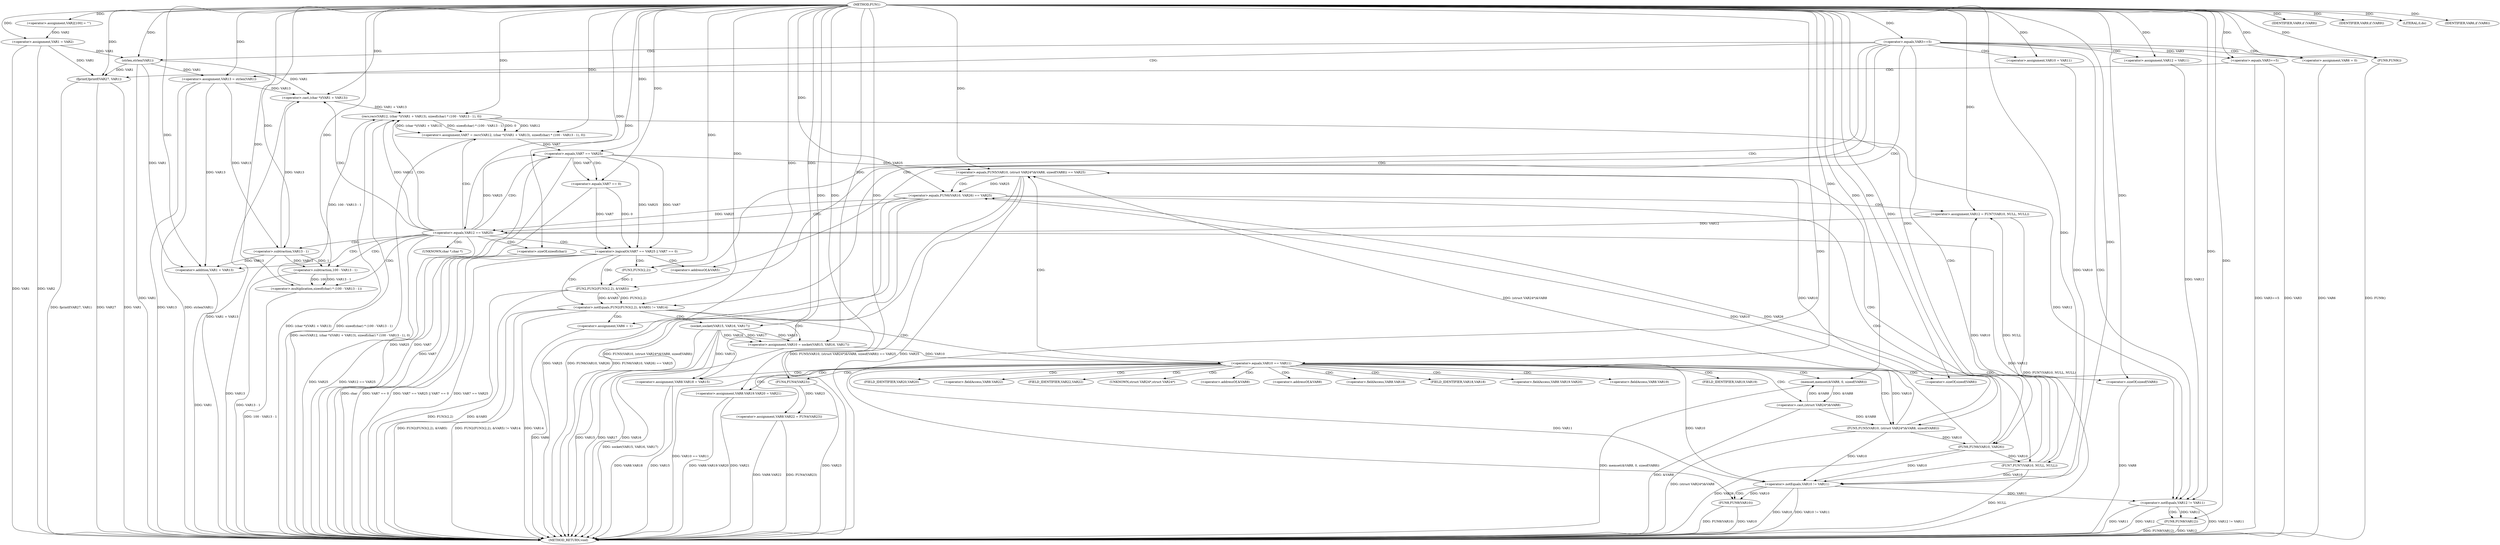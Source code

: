 digraph FUN1 {  
"1000100" [label = "(METHOD,FUN1)" ]
"1000283" [label = "(METHOD_RETURN,void)" ]
"1000104" [label = "(<operator>.assignment,VAR2[100] = \"\")" ]
"1000107" [label = "(<operator>.assignment,VAR1 = VAR2)" ]
"1000111" [label = "(<operator>.equals,VAR3==5)" ]
"1000118" [label = "(<operator>.assignment,VAR6 = 0)" ]
"1000125" [label = "(<operator>.assignment,VAR10 = VAR11)" ]
"1000129" [label = "(<operator>.assignment,VAR12 = VAR11)" ]
"1000133" [label = "(<operator>.assignment,VAR13 = strlen(VAR1))" ]
"1000135" [label = "(strlen,strlen(VAR1))" ]
"1000140" [label = "(<operator>.notEquals,FUN2(FUN3(2,2), &VAR5) != VAR14)" ]
"1000141" [label = "(FUN2,FUN2(FUN3(2,2), &VAR5))" ]
"1000142" [label = "(FUN3,FUN3(2,2))" ]
"1000150" [label = "(<operator>.assignment,VAR6 = 1)" ]
"1000153" [label = "(<operator>.assignment,VAR10 = socket(VAR15, VAR16, VAR17))" ]
"1000155" [label = "(socket,socket(VAR15, VAR16, VAR17))" ]
"1000160" [label = "(<operator>.equals,VAR10 == VAR11)" ]
"1000165" [label = "(memset,memset(&VAR8, 0, sizeof(VAR8)))" ]
"1000169" [label = "(<operator>.sizeOf,sizeof(VAR8))" ]
"1000171" [label = "(<operator>.assignment,VAR8.VAR18 = VAR15)" ]
"1000176" [label = "(<operator>.assignment,VAR8.VAR19.VAR20 = VAR21)" ]
"1000183" [label = "(<operator>.assignment,VAR8.VAR22 = FUN4(VAR23))" ]
"1000187" [label = "(FUN4,FUN4(VAR23))" ]
"1000190" [label = "(<operator>.equals,FUN5(VAR10, (struct VAR24*)&VAR8, sizeof(VAR8)) == VAR25)" ]
"1000191" [label = "(FUN5,FUN5(VAR10, (struct VAR24*)&VAR8, sizeof(VAR8)))" ]
"1000193" [label = "(<operator>.cast,(struct VAR24*)&VAR8)" ]
"1000197" [label = "(<operator>.sizeOf,sizeof(VAR8))" ]
"1000203" [label = "(<operator>.equals,FUN6(VAR10, VAR26) == VAR25)" ]
"1000204" [label = "(FUN6,FUN6(VAR10, VAR26))" ]
"1000210" [label = "(<operator>.assignment,VAR12 = FUN7(VAR10, NULL, NULL))" ]
"1000212" [label = "(FUN7,FUN7(VAR10, NULL, NULL))" ]
"1000217" [label = "(<operator>.equals,VAR12 == VAR25)" ]
"1000222" [label = "(<operator>.assignment,VAR7 = recv(VAR12, (char *)(VAR1 + VAR13), sizeof(char) * (100 - VAR13 - 1), 0))" ]
"1000224" [label = "(recv,recv(VAR12, (char *)(VAR1 + VAR13), sizeof(char) * (100 - VAR13 - 1), 0))" ]
"1000226" [label = "(<operator>.cast,(char *)(VAR1 + VAR13))" ]
"1000228" [label = "(<operator>.addition,VAR1 + VAR13)" ]
"1000231" [label = "(<operator>.multiplication,sizeof(char) * (100 - VAR13 - 1))" ]
"1000232" [label = "(<operator>.sizeOf,sizeof(char))" ]
"1000234" [label = "(<operator>.subtraction,100 - VAR13 - 1)" ]
"1000236" [label = "(<operator>.subtraction,VAR13 - 1)" ]
"1000241" [label = "(<operator>.logicalOr,VAR7 == VAR25 || VAR7 == 0)" ]
"1000242" [label = "(<operator>.equals,VAR7 == VAR25)" ]
"1000245" [label = "(<operator>.equals,VAR7 == 0)" ]
"1000251" [label = "(IDENTIFIER,VAR9,if (VAR9))" ]
"1000254" [label = "(IDENTIFIER,VAR9,if (VAR9))" ]
"1000256" [label = "(LITERAL,0,do)" ]
"1000258" [label = "(<operator>.notEquals,VAR10 != VAR11)" ]
"1000262" [label = "(FUN8,FUN8(VAR10))" ]
"1000265" [label = "(<operator>.notEquals,VAR12 != VAR11)" ]
"1000269" [label = "(FUN8,FUN8(VAR12))" ]
"1000272" [label = "(IDENTIFIER,VAR6,if (VAR6))" ]
"1000274" [label = "(FUN9,FUN9())" ]
"1000276" [label = "(<operator>.equals,VAR3==5)" ]
"1000280" [label = "(fprintf,fprintf(VAR27, VAR1))" ]
"1000145" [label = "(<operator>.addressOf,&VAR5)" ]
"1000166" [label = "(<operator>.addressOf,&VAR8)" ]
"1000172" [label = "(<operator>.fieldAccess,VAR8.VAR18)" ]
"1000174" [label = "(FIELD_IDENTIFIER,VAR18,VAR18)" ]
"1000177" [label = "(<operator>.fieldAccess,VAR8.VAR19.VAR20)" ]
"1000178" [label = "(<operator>.fieldAccess,VAR8.VAR19)" ]
"1000180" [label = "(FIELD_IDENTIFIER,VAR19,VAR19)" ]
"1000181" [label = "(FIELD_IDENTIFIER,VAR20,VAR20)" ]
"1000184" [label = "(<operator>.fieldAccess,VAR8.VAR22)" ]
"1000186" [label = "(FIELD_IDENTIFIER,VAR22,VAR22)" ]
"1000194" [label = "(UNKNOWN,struct VAR24*,struct VAR24*)" ]
"1000195" [label = "(<operator>.addressOf,&VAR8)" ]
"1000227" [label = "(UNKNOWN,char *,char *)" ]
  "1000155" -> "1000283"  [ label = "DDG: VAR16"] 
  "1000155" -> "1000283"  [ label = "DDG: VAR15"] 
  "1000176" -> "1000283"  [ label = "DDG: VAR21"] 
  "1000258" -> "1000283"  [ label = "DDG: VAR10"] 
  "1000187" -> "1000283"  [ label = "DDG: VAR23"] 
  "1000171" -> "1000283"  [ label = "DDG: VAR8.VAR18"] 
  "1000183" -> "1000283"  [ label = "DDG: FUN4(VAR23)"] 
  "1000141" -> "1000283"  [ label = "DDG: FUN3(2,2)"] 
  "1000107" -> "1000283"  [ label = "DDG: VAR1"] 
  "1000236" -> "1000283"  [ label = "DDG: VAR13"] 
  "1000280" -> "1000283"  [ label = "DDG: VAR1"] 
  "1000234" -> "1000283"  [ label = "DDG: VAR13 - 1"] 
  "1000150" -> "1000283"  [ label = "DDG: VAR6"] 
  "1000232" -> "1000283"  [ label = "DDG: char"] 
  "1000280" -> "1000283"  [ label = "DDG: fprintf(VAR27, VAR1)"] 
  "1000190" -> "1000283"  [ label = "DDG: FUN5(VAR10, (struct VAR24*)&VAR8, sizeof(VAR8)) == VAR25"] 
  "1000224" -> "1000283"  [ label = "DDG: (char *)(VAR1 + VAR13)"] 
  "1000217" -> "1000283"  [ label = "DDG: VAR25"] 
  "1000217" -> "1000283"  [ label = "DDG: VAR12 == VAR25"] 
  "1000160" -> "1000283"  [ label = "DDG: VAR10 == VAR11"] 
  "1000226" -> "1000283"  [ label = "DDG: VAR1 + VAR13"] 
  "1000212" -> "1000283"  [ label = "DDG: NULL"] 
  "1000204" -> "1000283"  [ label = "DDG: VAR26"] 
  "1000140" -> "1000283"  [ label = "DDG: FUN2(FUN3(2,2), &VAR5)"] 
  "1000269" -> "1000283"  [ label = "DDG: FUN8(VAR12)"] 
  "1000140" -> "1000283"  [ label = "DDG: FUN2(FUN3(2,2), &VAR5) != VAR14"] 
  "1000193" -> "1000283"  [ label = "DDG: &VAR8"] 
  "1000183" -> "1000283"  [ label = "DDG: VAR8.VAR22"] 
  "1000265" -> "1000283"  [ label = "DDG: VAR12 != VAR11"] 
  "1000228" -> "1000283"  [ label = "DDG: VAR1"] 
  "1000153" -> "1000283"  [ label = "DDG: socket(VAR15, VAR16, VAR17)"] 
  "1000155" -> "1000283"  [ label = "DDG: VAR17"] 
  "1000265" -> "1000283"  [ label = "DDG: VAR11"] 
  "1000133" -> "1000283"  [ label = "DDG: VAR13"] 
  "1000190" -> "1000283"  [ label = "DDG: FUN5(VAR10, (struct VAR24*)&VAR8, sizeof(VAR8))"] 
  "1000203" -> "1000283"  [ label = "DDG: FUN6(VAR10, VAR26) == VAR25"] 
  "1000274" -> "1000283"  [ label = "DDG: FUN9()"] 
  "1000262" -> "1000283"  [ label = "DDG: VAR10"] 
  "1000258" -> "1000283"  [ label = "DDG: VAR10 != VAR11"] 
  "1000203" -> "1000283"  [ label = "DDG: VAR25"] 
  "1000265" -> "1000283"  [ label = "DDG: VAR12"] 
  "1000224" -> "1000283"  [ label = "DDG: sizeof(char) * (100 - VAR13 - 1)"] 
  "1000276" -> "1000283"  [ label = "DDG: VAR3==5"] 
  "1000210" -> "1000283"  [ label = "DDG: FUN7(VAR10, NULL, NULL)"] 
  "1000262" -> "1000283"  [ label = "DDG: FUN8(VAR10)"] 
  "1000190" -> "1000283"  [ label = "DDG: VAR25"] 
  "1000133" -> "1000283"  [ label = "DDG: strlen(VAR1)"] 
  "1000191" -> "1000283"  [ label = "DDG: (struct VAR24*)&VAR8"] 
  "1000280" -> "1000283"  [ label = "DDG: VAR27"] 
  "1000231" -> "1000283"  [ label = "DDG: 100 - VAR13 - 1"] 
  "1000135" -> "1000283"  [ label = "DDG: VAR1"] 
  "1000276" -> "1000283"  [ label = "DDG: VAR3"] 
  "1000241" -> "1000283"  [ label = "DDG: VAR7 == VAR25"] 
  "1000141" -> "1000283"  [ label = "DDG: &VAR5"] 
  "1000176" -> "1000283"  [ label = "DDG: VAR8.VAR19.VAR20"] 
  "1000242" -> "1000283"  [ label = "DDG: VAR25"] 
  "1000269" -> "1000283"  [ label = "DDG: VAR12"] 
  "1000241" -> "1000283"  [ label = "DDG: VAR7 == 0"] 
  "1000118" -> "1000283"  [ label = "DDG: VAR6"] 
  "1000245" -> "1000283"  [ label = "DDG: VAR7"] 
  "1000241" -> "1000283"  [ label = "DDG: VAR7 == VAR25 || VAR7 == 0"] 
  "1000140" -> "1000283"  [ label = "DDG: VAR14"] 
  "1000242" -> "1000283"  [ label = "DDG: VAR7"] 
  "1000171" -> "1000283"  [ label = "DDG: VAR15"] 
  "1000107" -> "1000283"  [ label = "DDG: VAR2"] 
  "1000222" -> "1000283"  [ label = "DDG: recv(VAR12, (char *)(VAR1 + VAR13), sizeof(char) * (100 - VAR13 - 1), 0)"] 
  "1000203" -> "1000283"  [ label = "DDG: FUN6(VAR10, VAR26)"] 
  "1000197" -> "1000283"  [ label = "DDG: VAR8"] 
  "1000165" -> "1000283"  [ label = "DDG: memset(&VAR8, 0, sizeof(VAR8))"] 
  "1000100" -> "1000104"  [ label = "DDG: "] 
  "1000104" -> "1000107"  [ label = "DDG: VAR2"] 
  "1000100" -> "1000107"  [ label = "DDG: "] 
  "1000100" -> "1000111"  [ label = "DDG: "] 
  "1000100" -> "1000118"  [ label = "DDG: "] 
  "1000100" -> "1000125"  [ label = "DDG: "] 
  "1000100" -> "1000129"  [ label = "DDG: "] 
  "1000135" -> "1000133"  [ label = "DDG: VAR1"] 
  "1000100" -> "1000133"  [ label = "DDG: "] 
  "1000107" -> "1000135"  [ label = "DDG: VAR1"] 
  "1000100" -> "1000135"  [ label = "DDG: "] 
  "1000141" -> "1000140"  [ label = "DDG: FUN3(2,2)"] 
  "1000141" -> "1000140"  [ label = "DDG: &VAR5"] 
  "1000142" -> "1000141"  [ label = "DDG: 2"] 
  "1000100" -> "1000142"  [ label = "DDG: "] 
  "1000100" -> "1000140"  [ label = "DDG: "] 
  "1000100" -> "1000150"  [ label = "DDG: "] 
  "1000155" -> "1000153"  [ label = "DDG: VAR15"] 
  "1000155" -> "1000153"  [ label = "DDG: VAR16"] 
  "1000155" -> "1000153"  [ label = "DDG: VAR17"] 
  "1000100" -> "1000153"  [ label = "DDG: "] 
  "1000100" -> "1000155"  [ label = "DDG: "] 
  "1000153" -> "1000160"  [ label = "DDG: VAR10"] 
  "1000100" -> "1000160"  [ label = "DDG: "] 
  "1000193" -> "1000165"  [ label = "DDG: &VAR8"] 
  "1000100" -> "1000165"  [ label = "DDG: "] 
  "1000100" -> "1000169"  [ label = "DDG: "] 
  "1000155" -> "1000171"  [ label = "DDG: VAR15"] 
  "1000100" -> "1000171"  [ label = "DDG: "] 
  "1000100" -> "1000176"  [ label = "DDG: "] 
  "1000187" -> "1000183"  [ label = "DDG: VAR23"] 
  "1000100" -> "1000187"  [ label = "DDG: "] 
  "1000191" -> "1000190"  [ label = "DDG: VAR10"] 
  "1000191" -> "1000190"  [ label = "DDG: (struct VAR24*)&VAR8"] 
  "1000160" -> "1000191"  [ label = "DDG: VAR10"] 
  "1000100" -> "1000191"  [ label = "DDG: "] 
  "1000193" -> "1000191"  [ label = "DDG: &VAR8"] 
  "1000165" -> "1000193"  [ label = "DDG: &VAR8"] 
  "1000100" -> "1000197"  [ label = "DDG: "] 
  "1000242" -> "1000190"  [ label = "DDG: VAR25"] 
  "1000100" -> "1000190"  [ label = "DDG: "] 
  "1000204" -> "1000203"  [ label = "DDG: VAR10"] 
  "1000204" -> "1000203"  [ label = "DDG: VAR26"] 
  "1000191" -> "1000204"  [ label = "DDG: VAR10"] 
  "1000100" -> "1000204"  [ label = "DDG: "] 
  "1000190" -> "1000203"  [ label = "DDG: VAR25"] 
  "1000100" -> "1000203"  [ label = "DDG: "] 
  "1000212" -> "1000210"  [ label = "DDG: VAR10"] 
  "1000212" -> "1000210"  [ label = "DDG: NULL"] 
  "1000100" -> "1000210"  [ label = "DDG: "] 
  "1000204" -> "1000212"  [ label = "DDG: VAR10"] 
  "1000100" -> "1000212"  [ label = "DDG: "] 
  "1000210" -> "1000217"  [ label = "DDG: VAR12"] 
  "1000100" -> "1000217"  [ label = "DDG: "] 
  "1000203" -> "1000217"  [ label = "DDG: VAR25"] 
  "1000224" -> "1000222"  [ label = "DDG: VAR12"] 
  "1000224" -> "1000222"  [ label = "DDG: (char *)(VAR1 + VAR13)"] 
  "1000224" -> "1000222"  [ label = "DDG: sizeof(char) * (100 - VAR13 - 1)"] 
  "1000224" -> "1000222"  [ label = "DDG: 0"] 
  "1000100" -> "1000222"  [ label = "DDG: "] 
  "1000217" -> "1000224"  [ label = "DDG: VAR12"] 
  "1000100" -> "1000224"  [ label = "DDG: "] 
  "1000226" -> "1000224"  [ label = "DDG: VAR1 + VAR13"] 
  "1000135" -> "1000226"  [ label = "DDG: VAR1"] 
  "1000100" -> "1000226"  [ label = "DDG: "] 
  "1000236" -> "1000226"  [ label = "DDG: VAR13"] 
  "1000133" -> "1000226"  [ label = "DDG: VAR13"] 
  "1000135" -> "1000228"  [ label = "DDG: VAR1"] 
  "1000100" -> "1000228"  [ label = "DDG: "] 
  "1000236" -> "1000228"  [ label = "DDG: VAR13"] 
  "1000133" -> "1000228"  [ label = "DDG: VAR13"] 
  "1000231" -> "1000224"  [ label = "DDG: 100 - VAR13 - 1"] 
  "1000100" -> "1000231"  [ label = "DDG: "] 
  "1000100" -> "1000232"  [ label = "DDG: "] 
  "1000234" -> "1000231"  [ label = "DDG: 100"] 
  "1000234" -> "1000231"  [ label = "DDG: VAR13 - 1"] 
  "1000100" -> "1000234"  [ label = "DDG: "] 
  "1000236" -> "1000234"  [ label = "DDG: VAR13"] 
  "1000236" -> "1000234"  [ label = "DDG: 1"] 
  "1000100" -> "1000236"  [ label = "DDG: "] 
  "1000133" -> "1000236"  [ label = "DDG: VAR13"] 
  "1000242" -> "1000241"  [ label = "DDG: VAR7"] 
  "1000242" -> "1000241"  [ label = "DDG: VAR25"] 
  "1000222" -> "1000242"  [ label = "DDG: VAR7"] 
  "1000100" -> "1000242"  [ label = "DDG: "] 
  "1000217" -> "1000242"  [ label = "DDG: VAR25"] 
  "1000245" -> "1000241"  [ label = "DDG: VAR7"] 
  "1000245" -> "1000241"  [ label = "DDG: 0"] 
  "1000242" -> "1000245"  [ label = "DDG: VAR7"] 
  "1000100" -> "1000245"  [ label = "DDG: "] 
  "1000100" -> "1000251"  [ label = "DDG: "] 
  "1000100" -> "1000254"  [ label = "DDG: "] 
  "1000100" -> "1000256"  [ label = "DDG: "] 
  "1000125" -> "1000258"  [ label = "DDG: VAR10"] 
  "1000212" -> "1000258"  [ label = "DDG: VAR10"] 
  "1000204" -> "1000258"  [ label = "DDG: VAR10"] 
  "1000160" -> "1000258"  [ label = "DDG: VAR10"] 
  "1000191" -> "1000258"  [ label = "DDG: VAR10"] 
  "1000100" -> "1000258"  [ label = "DDG: "] 
  "1000160" -> "1000258"  [ label = "DDG: VAR11"] 
  "1000258" -> "1000262"  [ label = "DDG: VAR10"] 
  "1000100" -> "1000262"  [ label = "DDG: "] 
  "1000129" -> "1000265"  [ label = "DDG: VAR12"] 
  "1000224" -> "1000265"  [ label = "DDG: VAR12"] 
  "1000217" -> "1000265"  [ label = "DDG: VAR12"] 
  "1000100" -> "1000265"  [ label = "DDG: "] 
  "1000258" -> "1000265"  [ label = "DDG: VAR11"] 
  "1000265" -> "1000269"  [ label = "DDG: VAR12"] 
  "1000100" -> "1000269"  [ label = "DDG: "] 
  "1000100" -> "1000272"  [ label = "DDG: "] 
  "1000100" -> "1000274"  [ label = "DDG: "] 
  "1000111" -> "1000276"  [ label = "DDG: VAR3"] 
  "1000100" -> "1000276"  [ label = "DDG: "] 
  "1000100" -> "1000280"  [ label = "DDG: "] 
  "1000107" -> "1000280"  [ label = "DDG: VAR1"] 
  "1000135" -> "1000280"  [ label = "DDG: VAR1"] 
  "1000111" -> "1000125"  [ label = "CDG: "] 
  "1000111" -> "1000258"  [ label = "CDG: "] 
  "1000111" -> "1000142"  [ label = "CDG: "] 
  "1000111" -> "1000141"  [ label = "CDG: "] 
  "1000111" -> "1000133"  [ label = "CDG: "] 
  "1000111" -> "1000145"  [ label = "CDG: "] 
  "1000111" -> "1000265"  [ label = "CDG: "] 
  "1000111" -> "1000135"  [ label = "CDG: "] 
  "1000111" -> "1000118"  [ label = "CDG: "] 
  "1000111" -> "1000129"  [ label = "CDG: "] 
  "1000111" -> "1000140"  [ label = "CDG: "] 
  "1000111" -> "1000274"  [ label = "CDG: "] 
  "1000140" -> "1000150"  [ label = "CDG: "] 
  "1000140" -> "1000160"  [ label = "CDG: "] 
  "1000140" -> "1000153"  [ label = "CDG: "] 
  "1000140" -> "1000155"  [ label = "CDG: "] 
  "1000160" -> "1000174"  [ label = "CDG: "] 
  "1000160" -> "1000191"  [ label = "CDG: "] 
  "1000160" -> "1000197"  [ label = "CDG: "] 
  "1000160" -> "1000166"  [ label = "CDG: "] 
  "1000160" -> "1000180"  [ label = "CDG: "] 
  "1000160" -> "1000183"  [ label = "CDG: "] 
  "1000160" -> "1000165"  [ label = "CDG: "] 
  "1000160" -> "1000190"  [ label = "CDG: "] 
  "1000160" -> "1000194"  [ label = "CDG: "] 
  "1000160" -> "1000176"  [ label = "CDG: "] 
  "1000160" -> "1000187"  [ label = "CDG: "] 
  "1000160" -> "1000195"  [ label = "CDG: "] 
  "1000160" -> "1000186"  [ label = "CDG: "] 
  "1000160" -> "1000172"  [ label = "CDG: "] 
  "1000160" -> "1000169"  [ label = "CDG: "] 
  "1000160" -> "1000178"  [ label = "CDG: "] 
  "1000160" -> "1000171"  [ label = "CDG: "] 
  "1000160" -> "1000193"  [ label = "CDG: "] 
  "1000160" -> "1000184"  [ label = "CDG: "] 
  "1000160" -> "1000177"  [ label = "CDG: "] 
  "1000160" -> "1000181"  [ label = "CDG: "] 
  "1000190" -> "1000204"  [ label = "CDG: "] 
  "1000190" -> "1000203"  [ label = "CDG: "] 
  "1000203" -> "1000210"  [ label = "CDG: "] 
  "1000203" -> "1000217"  [ label = "CDG: "] 
  "1000203" -> "1000212"  [ label = "CDG: "] 
  "1000217" -> "1000227"  [ label = "CDG: "] 
  "1000217" -> "1000236"  [ label = "CDG: "] 
  "1000217" -> "1000222"  [ label = "CDG: "] 
  "1000217" -> "1000242"  [ label = "CDG: "] 
  "1000217" -> "1000224"  [ label = "CDG: "] 
  "1000217" -> "1000226"  [ label = "CDG: "] 
  "1000217" -> "1000232"  [ label = "CDG: "] 
  "1000217" -> "1000234"  [ label = "CDG: "] 
  "1000217" -> "1000231"  [ label = "CDG: "] 
  "1000217" -> "1000241"  [ label = "CDG: "] 
  "1000217" -> "1000228"  [ label = "CDG: "] 
  "1000241" -> "1000142"  [ label = "CDG: "] 
  "1000241" -> "1000141"  [ label = "CDG: "] 
  "1000241" -> "1000145"  [ label = "CDG: "] 
  "1000241" -> "1000140"  [ label = "CDG: "] 
  "1000242" -> "1000245"  [ label = "CDG: "] 
  "1000258" -> "1000262"  [ label = "CDG: "] 
  "1000265" -> "1000269"  [ label = "CDG: "] 
  "1000276" -> "1000280"  [ label = "CDG: "] 
}
